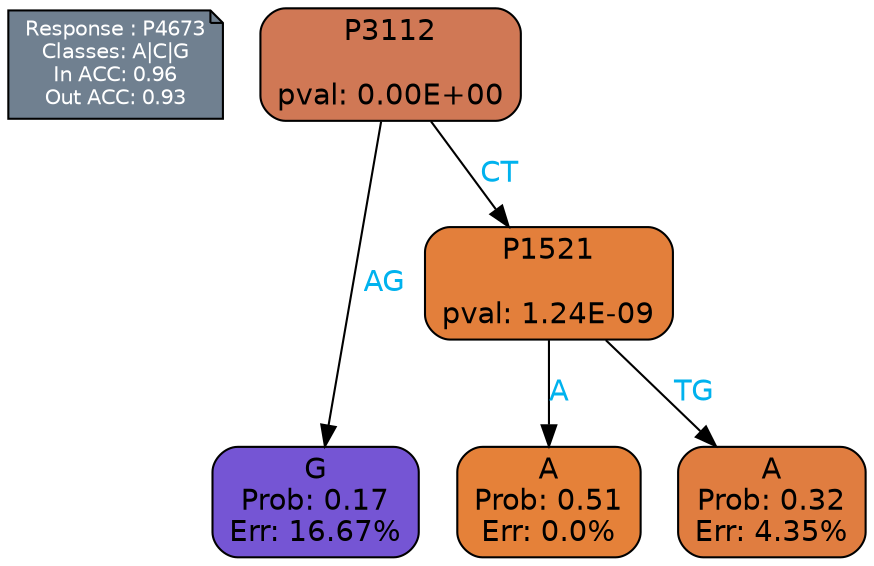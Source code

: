 digraph Tree {
node [shape=box, style="filled, rounded", color="black", fontname=helvetica] ;
graph [ranksep=equally, splines=polylines, bgcolor=transparent, dpi=600] ;
edge [fontname=helvetica] ;
LEGEND [label="Response : P4673
Classes: A|C|G
In ACC: 0.96
Out ACC: 0.93
",shape=note,align=left,style=filled,fillcolor="slategray",fontcolor="white",fontsize=10];1 [label="P3112

pval: 0.00E+00", fillcolor="#d07855"] ;
2 [label="G
Prob: 0.17
Err: 16.67%", fillcolor="#7555d4"] ;
3 [label="P1521

pval: 1.24E-09", fillcolor="#e37f3b"] ;
4 [label="A
Prob: 0.51
Err: 0.0%", fillcolor="#e58139"] ;
5 [label="A
Prob: 0.32
Err: 4.35%", fillcolor="#e07d40"] ;
1 -> 2 [label="AG",fontcolor=deepskyblue2] ;
1 -> 3 [label="CT",fontcolor=deepskyblue2] ;
3 -> 4 [label="A",fontcolor=deepskyblue2] ;
3 -> 5 [label="TG",fontcolor=deepskyblue2] ;
{rank = same; 2;4;5;}{rank = same; LEGEND;1;}}